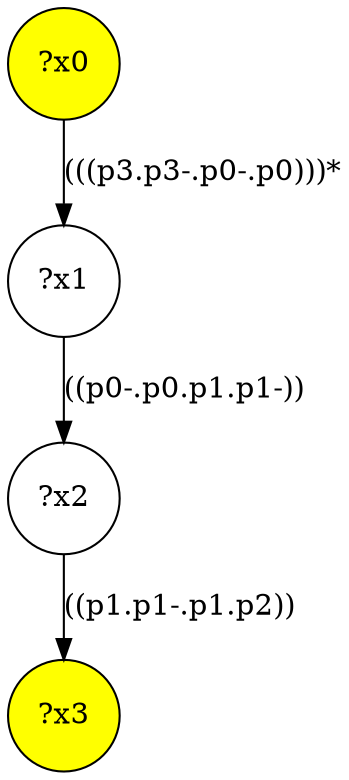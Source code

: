 digraph g {
	x0 [fillcolor="yellow", style="filled," shape=circle, label="?x0"];
	x3 [fillcolor="yellow", style="filled," shape=circle, label="?x3"];
	x1 [shape=circle, label="?x1"];
	x0 -> x1 [label="(((p3.p3-.p0-.p0)))*"];
	x2 [shape=circle, label="?x2"];
	x1 -> x2 [label="((p0-.p0.p1.p1-))"];
	x2 -> x3 [label="((p1.p1-.p1.p2))"];
}
